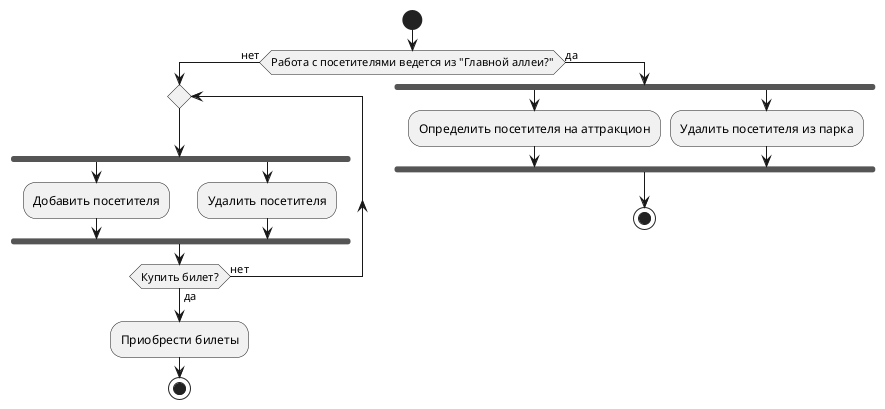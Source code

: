 @startuml
|Игрок|
start
if (Работа с посетителями ведется из "Главной аллеи?") then (нет)
repeat
fork
:Добавить посетителя;
forkagain
:Удалить посетителя;
endfork
repeat while (Купить билет?) is (нет) not (да)
:Приобрести билеты;
stop
else (да)
fork
:Определить посетителя на аттракцион;
forkagain
:Удалить посетителя из парка;
endfork
stop
@enduml